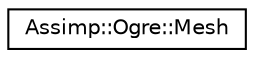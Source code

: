 digraph "Graphical Class Hierarchy"
{
  edge [fontname="Helvetica",fontsize="10",labelfontname="Helvetica",labelfontsize="10"];
  node [fontname="Helvetica",fontsize="10",shape=record];
  rankdir="LR";
  Node1 [label="Assimp::Ogre::Mesh",height=0.2,width=0.4,color="black", fillcolor="white", style="filled",URL="$class_assimp_1_1_ogre_1_1_mesh.html",tooltip="Ogre Mesh. "];
}
